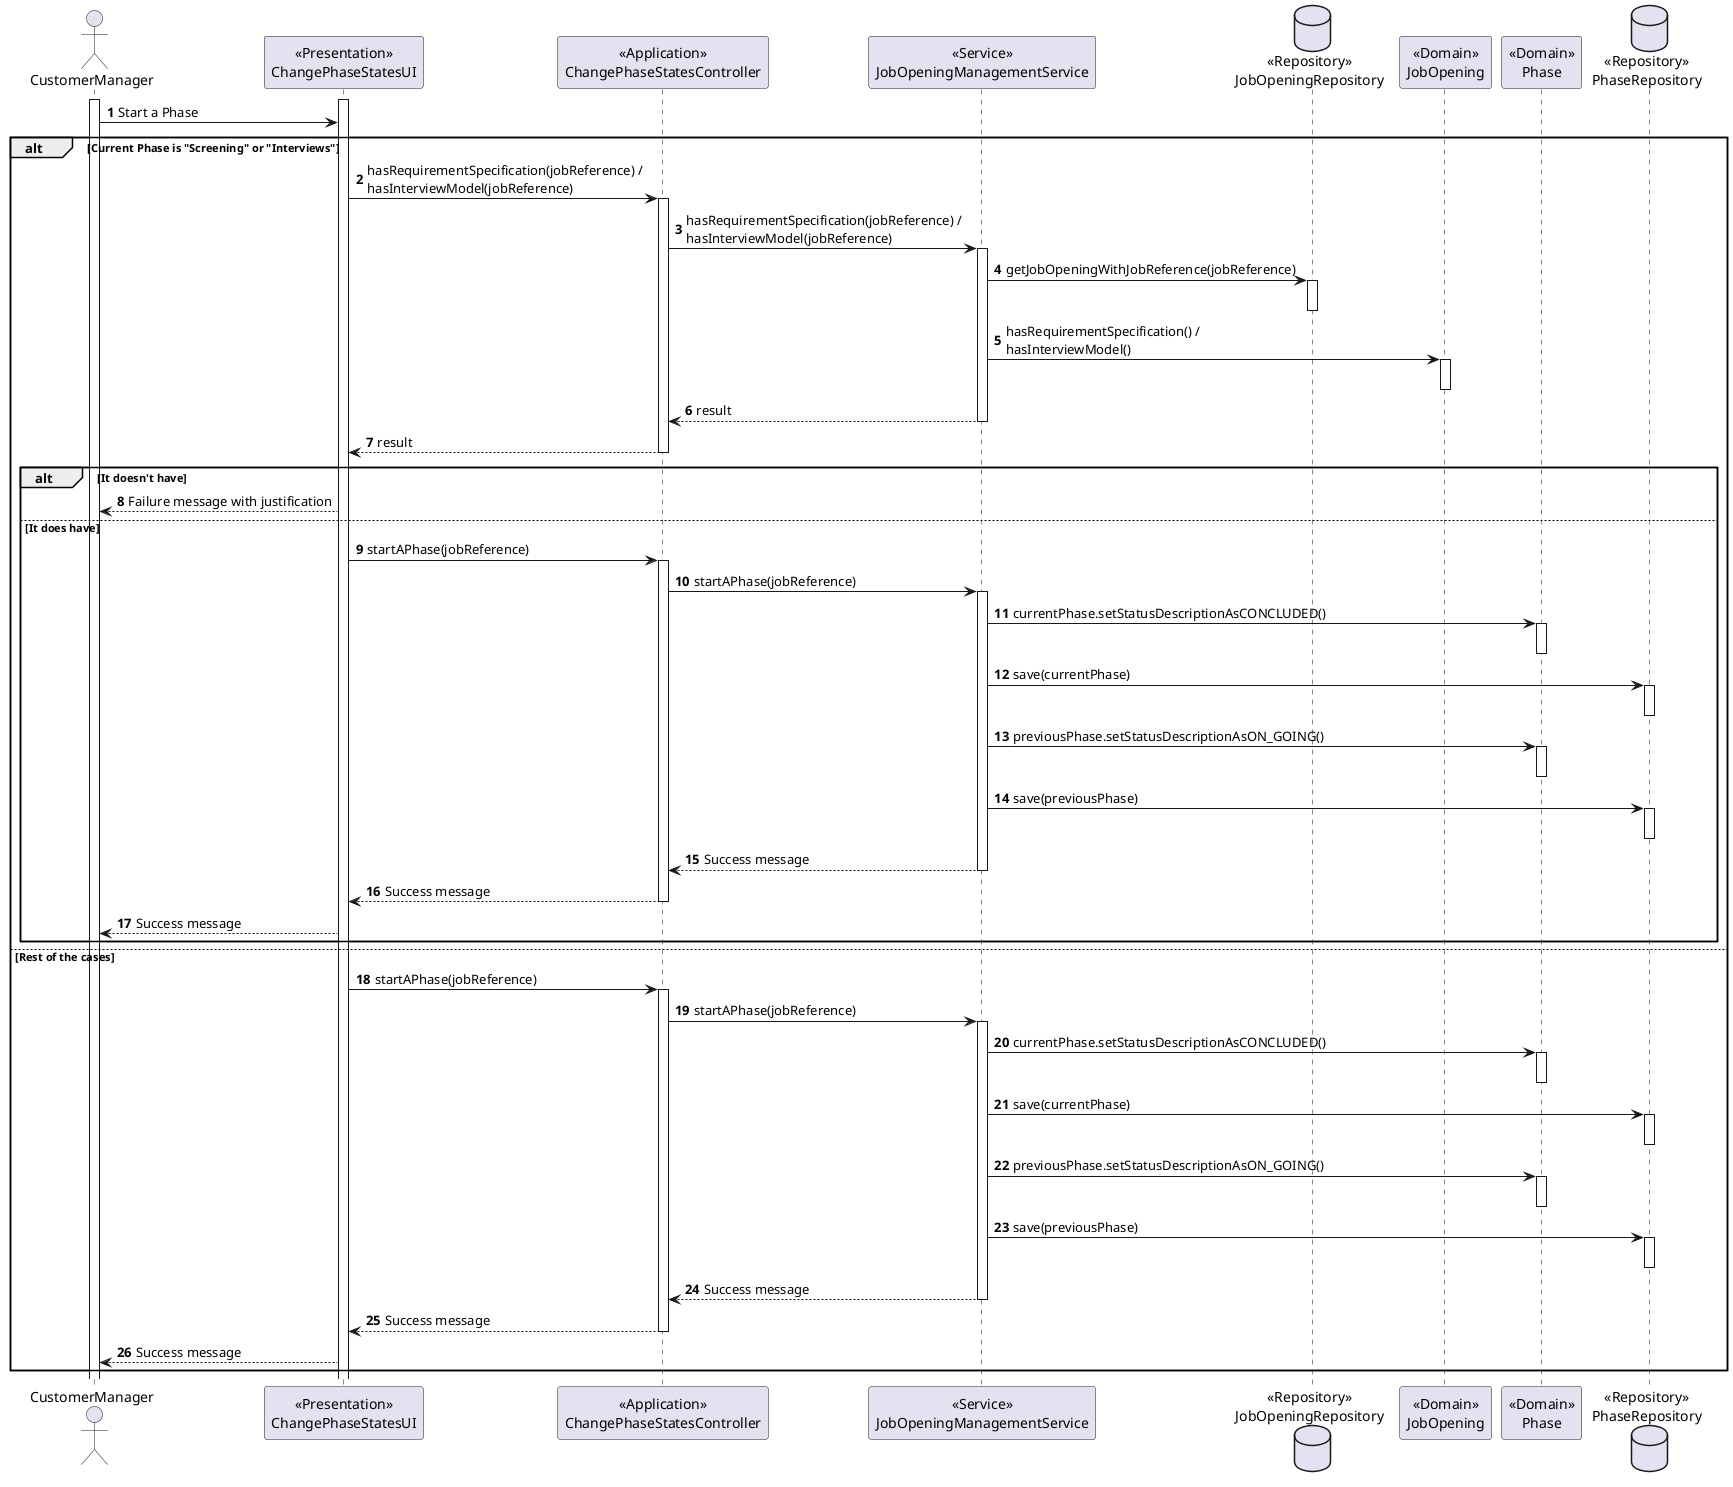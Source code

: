 @startuml
'https://plantuml.com/sequence-diagram

autonumber

Actor "CustomerManager" as CM
Participant "<<Presentation>>\nChangePhaseStatesUI" as UI
Participant "<<Application>>\nChangePhaseStatesController" as CTRL
Participant "<<Service>>\nJobOpeningManagementService" as RPS
Database "<<Repository>>\nJobOpeningRepository" as RPREPO
Participant "<<Domain>>\nJobOpening" as RP
Participant "<<Domain>>\nPhase" as P
Database "<<Repository>>\nPhaseRepository" as PREPO

Activate CM

Activate UI

    CM -> UI : Start a Phase

        alt Current Phase is "Screening" or "Interviews"

            UI -> CTRL : hasRequirementSpecification(jobReference) / \nhasInterviewModel(jobReference)

            Activate CTRL

                CTRL -> RPS : hasRequirementSpecification(jobReference) / \nhasInterviewModel(jobReference)

                Activate RPS

                    RPS -> RPREPO : getJobOpeningWithJobReference(jobReference)

                    Activate RPREPO

                    Deactivate RPREPO

                    RPS -> RP : hasRequirementSpecification() / \nhasInterviewModel()

                    Activate RP

                    Deactivate RP

                    RPS --> CTRL : result

                Deactivate RPS

                CTRL --> UI : result

            Deactivate CTRL

            alt It doesn't have

                UI --> CM : Failure message with justification

            else It does have

                UI -> CTRL : startAPhase(jobReference)

                Activate CTRL

                    CTRL -> RPS : startAPhase(jobReference)

                    Activate RPS

                        RPS -> P : currentPhase.setStatusDescriptionAsCONCLUDED()

                        Activate P

                        Deactivate P

                        RPS -> PREPO : save(currentPhase)

                        Activate PREPO

                        Deactivate PREPO

                        RPS -> P : previousPhase.setStatusDescriptionAsON_GOING()

                        Activate P

                        Deactivate P

                        RPS -> PREPO : save(previousPhase)

                        Activate PREPO

                        Deactivate PREPO

                        RPS --> CTRL : Success message

                    Deactivate RPS

                    CTRL --> UI : Success message

                Deactivate CTRL

                UI --> CM : Success message

            end

        else Rest of the cases

            UI -> CTRL : startAPhase(jobReference)

                            Activate CTRL

                                CTRL -> RPS : startAPhase(jobReference)

                                Activate RPS

                                    RPS -> P : currentPhase.setStatusDescriptionAsCONCLUDED()

                                    Activate P

                                    Deactivate P

                                    RPS -> PREPO : save(currentPhase)

                                    Activate PREPO

                                    Deactivate PREPO

                                    RPS -> P : previousPhase.setStatusDescriptionAsON_GOING()

                                    Activate P

                                    Deactivate P

                                    RPS -> PREPO : save(previousPhase)

                                    Activate PREPO

                                    Deactivate PREPO

                                    RPS --> CTRL : Success message

                                Deactivate RPS

                                CTRL --> UI : Success message

                            Deactivate CTRL

            UI --> CM : Success message

        end

@enduml
